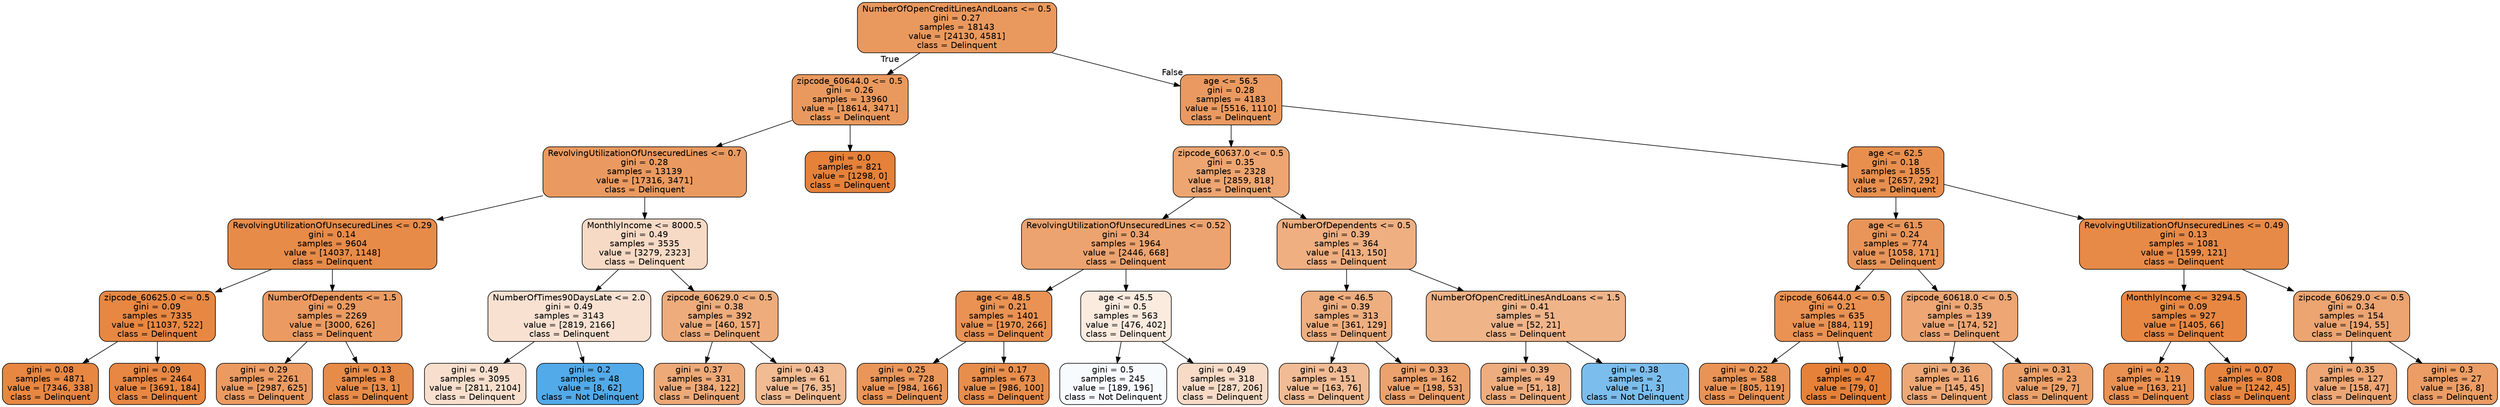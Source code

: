 digraph Tree {
node [shape=box, style="filled, rounded", color="black", fontname=helvetica] ;
edge [fontname=helvetica] ;
0 [label="NumberOfOpenCreditLinesAndLoans <= 0.5\ngini = 0.27\nsamples = 18143\nvalue = [24130, 4581]\nclass = Delinquent", fillcolor="#e58139cf"] ;
1 [label="zipcode_60644.0 <= 0.5\ngini = 0.26\nsamples = 13960\nvalue = [18614, 3471]\nclass = Delinquent", fillcolor="#e58139cf"] ;
0 -> 1 [labeldistance=2.5, labelangle=45, headlabel="True"] ;
2 [label="RevolvingUtilizationOfUnsecuredLines <= 0.7\ngini = 0.28\nsamples = 13139\nvalue = [17316, 3471]\nclass = Delinquent", fillcolor="#e58139cc"] ;
1 -> 2 ;
3 [label="RevolvingUtilizationOfUnsecuredLines <= 0.29\ngini = 0.14\nsamples = 9604\nvalue = [14037, 1148]\nclass = Delinquent", fillcolor="#e58139ea"] ;
2 -> 3 ;
4 [label="zipcode_60625.0 <= 0.5\ngini = 0.09\nsamples = 7335\nvalue = [11037, 522]\nclass = Delinquent", fillcolor="#e58139f3"] ;
3 -> 4 ;
5 [label="gini = 0.08\nsamples = 4871\nvalue = [7346, 338]\nclass = Delinquent", fillcolor="#e58139f3"] ;
4 -> 5 ;
6 [label="gini = 0.09\nsamples = 2464\nvalue = [3691, 184]\nclass = Delinquent", fillcolor="#e58139f2"] ;
4 -> 6 ;
7 [label="NumberOfDependents <= 1.5\ngini = 0.29\nsamples = 2269\nvalue = [3000, 626]\nclass = Delinquent", fillcolor="#e58139ca"] ;
3 -> 7 ;
8 [label="gini = 0.29\nsamples = 2261\nvalue = [2987, 625]\nclass = Delinquent", fillcolor="#e58139ca"] ;
7 -> 8 ;
9 [label="gini = 0.13\nsamples = 8\nvalue = [13, 1]\nclass = Delinquent", fillcolor="#e58139eb"] ;
7 -> 9 ;
10 [label="MonthlyIncome <= 8000.5\ngini = 0.49\nsamples = 3535\nvalue = [3279, 2323]\nclass = Delinquent", fillcolor="#e581394a"] ;
2 -> 10 ;
11 [label="NumberOfTimes90DaysLate <= 2.0\ngini = 0.49\nsamples = 3143\nvalue = [2819, 2166]\nclass = Delinquent", fillcolor="#e581393b"] ;
10 -> 11 ;
12 [label="gini = 0.49\nsamples = 3095\nvalue = [2811, 2104]\nclass = Delinquent", fillcolor="#e5813940"] ;
11 -> 12 ;
13 [label="gini = 0.2\nsamples = 48\nvalue = [8, 62]\nclass = Not Delinquent", fillcolor="#399de5de"] ;
11 -> 13 ;
14 [label="zipcode_60629.0 <= 0.5\ngini = 0.38\nsamples = 392\nvalue = [460, 157]\nclass = Delinquent", fillcolor="#e58139a8"] ;
10 -> 14 ;
15 [label="gini = 0.37\nsamples = 331\nvalue = [384, 122]\nclass = Delinquent", fillcolor="#e58139ae"] ;
14 -> 15 ;
16 [label="gini = 0.43\nsamples = 61\nvalue = [76, 35]\nclass = Delinquent", fillcolor="#e581398a"] ;
14 -> 16 ;
17 [label="gini = 0.0\nsamples = 821\nvalue = [1298, 0]\nclass = Delinquent", fillcolor="#e58139ff"] ;
1 -> 17 ;
18 [label="age <= 56.5\ngini = 0.28\nsamples = 4183\nvalue = [5516, 1110]\nclass = Delinquent", fillcolor="#e58139cc"] ;
0 -> 18 [labeldistance=2.5, labelangle=-45, headlabel="False"] ;
19 [label="zipcode_60637.0 <= 0.5\ngini = 0.35\nsamples = 2328\nvalue = [2859, 818]\nclass = Delinquent", fillcolor="#e58139b6"] ;
18 -> 19 ;
20 [label="RevolvingUtilizationOfUnsecuredLines <= 0.52\ngini = 0.34\nsamples = 1964\nvalue = [2446, 668]\nclass = Delinquent", fillcolor="#e58139b9"] ;
19 -> 20 ;
21 [label="age <= 48.5\ngini = 0.21\nsamples = 1401\nvalue = [1970, 266]\nclass = Delinquent", fillcolor="#e58139dd"] ;
20 -> 21 ;
22 [label="gini = 0.25\nsamples = 728\nvalue = [984, 166]\nclass = Delinquent", fillcolor="#e58139d4"] ;
21 -> 22 ;
23 [label="gini = 0.17\nsamples = 673\nvalue = [986, 100]\nclass = Delinquent", fillcolor="#e58139e5"] ;
21 -> 23 ;
24 [label="age <= 45.5\ngini = 0.5\nsamples = 563\nvalue = [476, 402]\nclass = Delinquent", fillcolor="#e5813928"] ;
20 -> 24 ;
25 [label="gini = 0.5\nsamples = 245\nvalue = [189, 196]\nclass = Not Delinquent", fillcolor="#399de509"] ;
24 -> 25 ;
26 [label="gini = 0.49\nsamples = 318\nvalue = [287, 206]\nclass = Delinquent", fillcolor="#e5813948"] ;
24 -> 26 ;
27 [label="NumberOfDependents <= 0.5\ngini = 0.39\nsamples = 364\nvalue = [413, 150]\nclass = Delinquent", fillcolor="#e58139a2"] ;
19 -> 27 ;
28 [label="age <= 46.5\ngini = 0.39\nsamples = 313\nvalue = [361, 129]\nclass = Delinquent", fillcolor="#e58139a4"] ;
27 -> 28 ;
29 [label="gini = 0.43\nsamples = 151\nvalue = [163, 76]\nclass = Delinquent", fillcolor="#e5813988"] ;
28 -> 29 ;
30 [label="gini = 0.33\nsamples = 162\nvalue = [198, 53]\nclass = Delinquent", fillcolor="#e58139bb"] ;
28 -> 30 ;
31 [label="NumberOfOpenCreditLinesAndLoans <= 1.5\ngini = 0.41\nsamples = 51\nvalue = [52, 21]\nclass = Delinquent", fillcolor="#e5813998"] ;
27 -> 31 ;
32 [label="gini = 0.39\nsamples = 49\nvalue = [51, 18]\nclass = Delinquent", fillcolor="#e58139a5"] ;
31 -> 32 ;
33 [label="gini = 0.38\nsamples = 2\nvalue = [1, 3]\nclass = Not Delinquent", fillcolor="#399de5aa"] ;
31 -> 33 ;
34 [label="age <= 62.5\ngini = 0.18\nsamples = 1855\nvalue = [2657, 292]\nclass = Delinquent", fillcolor="#e58139e3"] ;
18 -> 34 ;
35 [label="age <= 61.5\ngini = 0.24\nsamples = 774\nvalue = [1058, 171]\nclass = Delinquent", fillcolor="#e58139d6"] ;
34 -> 35 ;
36 [label="zipcode_60644.0 <= 0.5\ngini = 0.21\nsamples = 635\nvalue = [884, 119]\nclass = Delinquent", fillcolor="#e58139dd"] ;
35 -> 36 ;
37 [label="gini = 0.22\nsamples = 588\nvalue = [805, 119]\nclass = Delinquent", fillcolor="#e58139d9"] ;
36 -> 37 ;
38 [label="gini = 0.0\nsamples = 47\nvalue = [79, 0]\nclass = Delinquent", fillcolor="#e58139ff"] ;
36 -> 38 ;
39 [label="zipcode_60618.0 <= 0.5\ngini = 0.35\nsamples = 139\nvalue = [174, 52]\nclass = Delinquent", fillcolor="#e58139b3"] ;
35 -> 39 ;
40 [label="gini = 0.36\nsamples = 116\nvalue = [145, 45]\nclass = Delinquent", fillcolor="#e58139b0"] ;
39 -> 40 ;
41 [label="gini = 0.31\nsamples = 23\nvalue = [29, 7]\nclass = Delinquent", fillcolor="#e58139c1"] ;
39 -> 41 ;
42 [label="RevolvingUtilizationOfUnsecuredLines <= 0.49\ngini = 0.13\nsamples = 1081\nvalue = [1599, 121]\nclass = Delinquent", fillcolor="#e58139ec"] ;
34 -> 42 ;
43 [label="MonthlyIncome <= 3294.5\ngini = 0.09\nsamples = 927\nvalue = [1405, 66]\nclass = Delinquent", fillcolor="#e58139f3"] ;
42 -> 43 ;
44 [label="gini = 0.2\nsamples = 119\nvalue = [163, 21]\nclass = Delinquent", fillcolor="#e58139de"] ;
43 -> 44 ;
45 [label="gini = 0.07\nsamples = 808\nvalue = [1242, 45]\nclass = Delinquent", fillcolor="#e58139f6"] ;
43 -> 45 ;
46 [label="zipcode_60629.0 <= 0.5\ngini = 0.34\nsamples = 154\nvalue = [194, 55]\nclass = Delinquent", fillcolor="#e58139b7"] ;
42 -> 46 ;
47 [label="gini = 0.35\nsamples = 127\nvalue = [158, 47]\nclass = Delinquent", fillcolor="#e58139b3"] ;
46 -> 47 ;
48 [label="gini = 0.3\nsamples = 27\nvalue = [36, 8]\nclass = Delinquent", fillcolor="#e58139c6"] ;
46 -> 48 ;
}